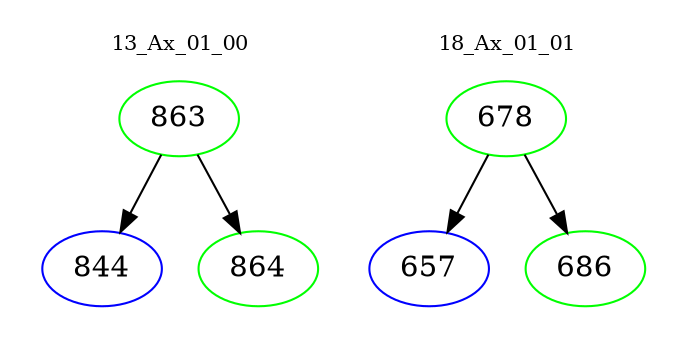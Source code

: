 digraph{
subgraph cluster_0 {
color = white
label = "13_Ax_01_00";
fontsize=10;
T0_863 [label="863", color="green"]
T0_863 -> T0_844 [color="black"]
T0_844 [label="844", color="blue"]
T0_863 -> T0_864 [color="black"]
T0_864 [label="864", color="green"]
}
subgraph cluster_1 {
color = white
label = "18_Ax_01_01";
fontsize=10;
T1_678 [label="678", color="green"]
T1_678 -> T1_657 [color="black"]
T1_657 [label="657", color="blue"]
T1_678 -> T1_686 [color="black"]
T1_686 [label="686", color="green"]
}
}
